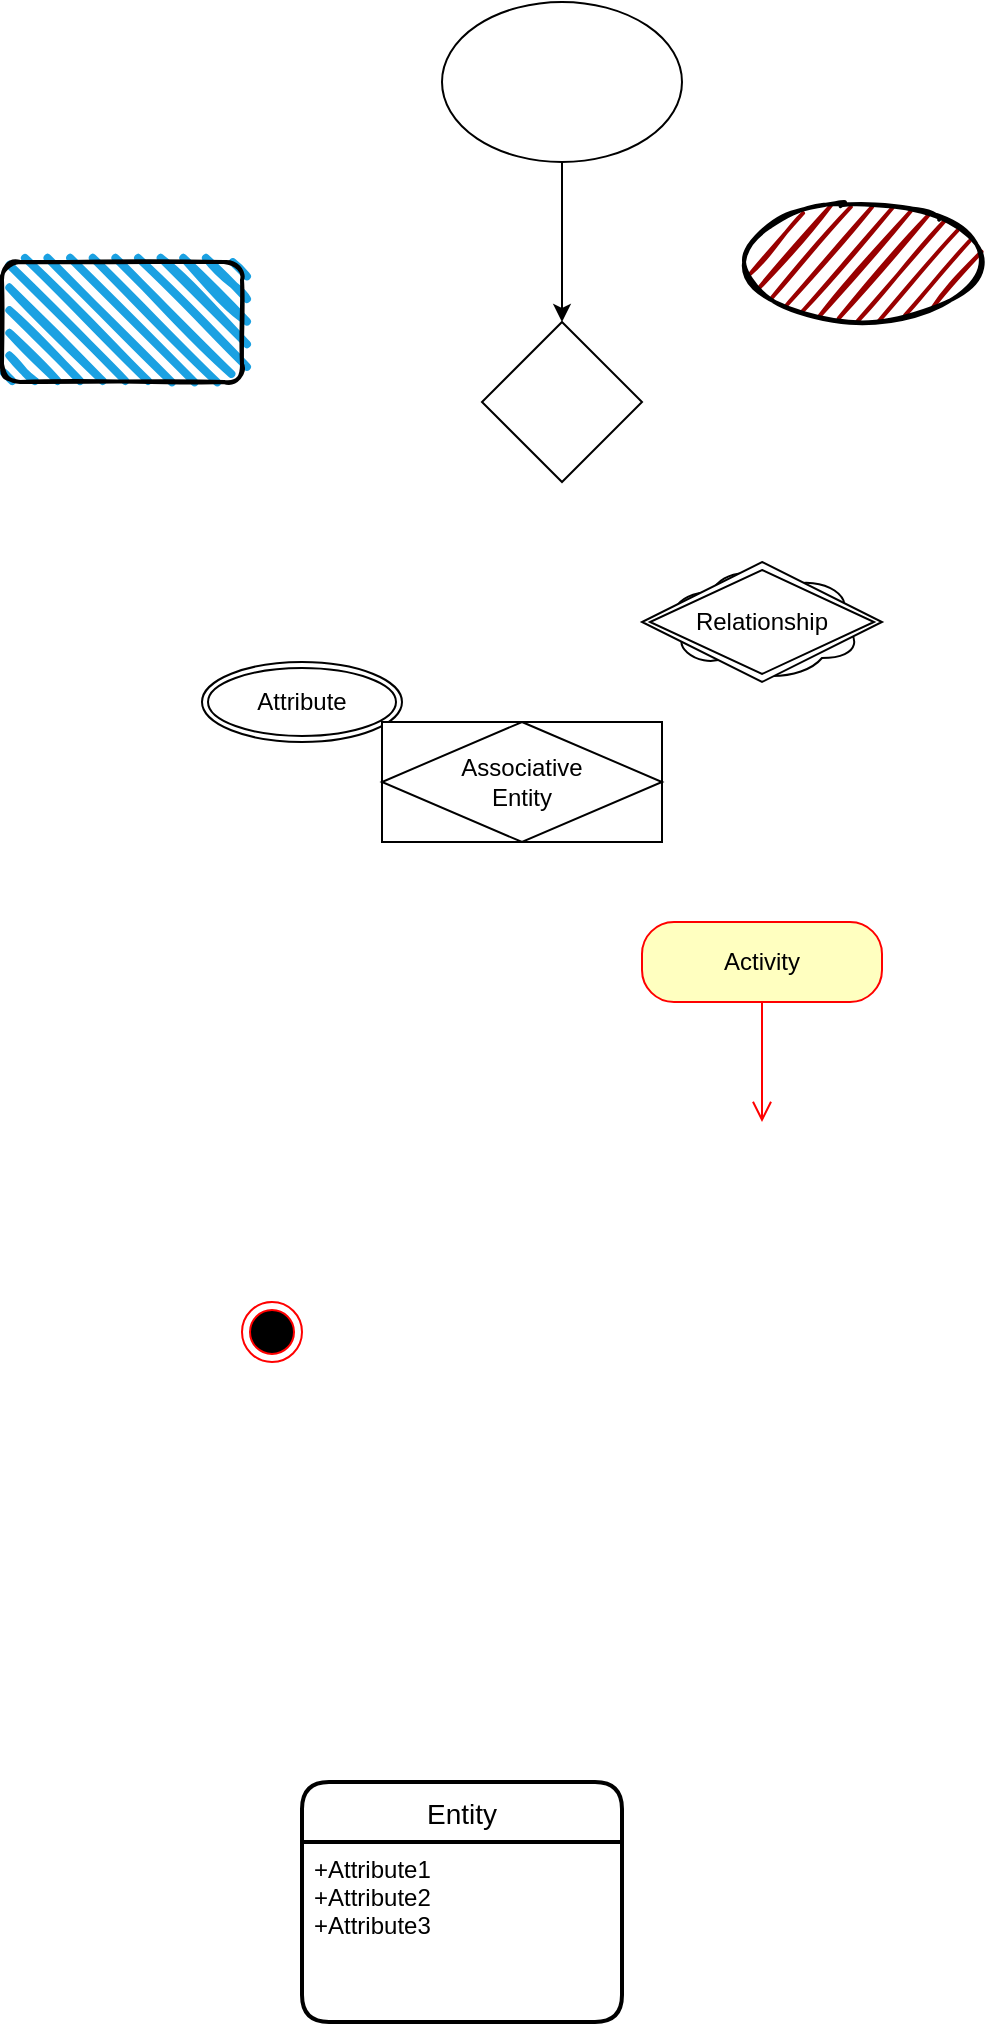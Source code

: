 <mxfile version="17.2.4" type="github">
  <diagram id="rW_Qxm2giM36Z7j2Cru5" name="Page-1">
    <mxGraphModel dx="1422" dy="772" grid="1" gridSize="10" guides="1" tooltips="1" connect="1" arrows="1" fold="1" page="1" pageScale="1" pageWidth="827" pageHeight="1169" math="0" shadow="0">
      <root>
        <mxCell id="0" />
        <mxCell id="1" parent="0" />
        <mxCell id="DyZG_olXjLvC-N-5UW_N-3" value="" style="edgeStyle=orthogonalEdgeStyle;rounded=0;orthogonalLoop=1;jettySize=auto;html=1;" edge="1" parent="1" source="DyZG_olXjLvC-N-5UW_N-1" target="DyZG_olXjLvC-N-5UW_N-2">
          <mxGeometry relative="1" as="geometry" />
        </mxCell>
        <mxCell id="DyZG_olXjLvC-N-5UW_N-1" value="" style="ellipse;whiteSpace=wrap;html=1;" vertex="1" parent="1">
          <mxGeometry x="250" y="90" width="120" height="80" as="geometry" />
        </mxCell>
        <mxCell id="DyZG_olXjLvC-N-5UW_N-2" value="" style="rhombus;whiteSpace=wrap;html=1;" vertex="1" parent="1">
          <mxGeometry x="270" y="250" width="80" height="80" as="geometry" />
        </mxCell>
        <mxCell id="DyZG_olXjLvC-N-5UW_N-4" value="Attribute" style="ellipse;shape=doubleEllipse;margin=3;whiteSpace=wrap;html=1;align=center;" vertex="1" parent="1">
          <mxGeometry x="130" y="420" width="100" height="40" as="geometry" />
        </mxCell>
        <mxCell id="DyZG_olXjLvC-N-5UW_N-5" value="Cloud" style="ellipse;shape=cloud;whiteSpace=wrap;html=1;align=center;" vertex="1" parent="1">
          <mxGeometry x="360" y="370" width="100" height="60" as="geometry" />
        </mxCell>
        <mxCell id="DyZG_olXjLvC-N-5UW_N-6" value="Relationship" style="shape=rhombus;double=1;perimeter=rhombusPerimeter;whiteSpace=wrap;html=1;align=center;" vertex="1" parent="1">
          <mxGeometry x="350" y="370" width="120" height="60" as="geometry" />
        </mxCell>
        <mxCell id="DyZG_olXjLvC-N-5UW_N-7" value="Associative&#xa;Entity" style="shape=associativeEntity;whiteSpace=wrap;html=1;align=center;" vertex="1" parent="1">
          <mxGeometry x="220" y="450" width="140" height="60" as="geometry" />
        </mxCell>
        <mxCell id="DyZG_olXjLvC-N-5UW_N-8" value="" style="ellipse;whiteSpace=wrap;html=1;strokeWidth=2;fillWeight=2;hachureGap=8;fillColor=#990000;fillStyle=dots;sketch=1;" vertex="1" parent="1">
          <mxGeometry x="400" y="190" width="120" height="60" as="geometry" />
        </mxCell>
        <mxCell id="DyZG_olXjLvC-N-5UW_N-9" value="" style="rounded=1;whiteSpace=wrap;html=1;strokeWidth=2;fillWeight=4;hachureGap=8;hachureAngle=45;fillColor=#1ba1e2;sketch=1;" vertex="1" parent="1">
          <mxGeometry x="30" y="220" width="120" height="60" as="geometry" />
        </mxCell>
        <mxCell id="DyZG_olXjLvC-N-5UW_N-10" value="Activity" style="rounded=1;whiteSpace=wrap;html=1;arcSize=40;fontColor=#000000;fillColor=#ffffc0;strokeColor=#ff0000;" vertex="1" parent="1">
          <mxGeometry x="350" y="550" width="120" height="40" as="geometry" />
        </mxCell>
        <mxCell id="DyZG_olXjLvC-N-5UW_N-11" value="" style="edgeStyle=orthogonalEdgeStyle;html=1;verticalAlign=bottom;endArrow=open;endSize=8;strokeColor=#ff0000;rounded=0;" edge="1" source="DyZG_olXjLvC-N-5UW_N-10" parent="1">
          <mxGeometry relative="1" as="geometry">
            <mxPoint x="410" y="650" as="targetPoint" />
          </mxGeometry>
        </mxCell>
        <mxCell id="DyZG_olXjLvC-N-5UW_N-12" value="" style="ellipse;html=1;shape=endState;fillColor=#000000;strokeColor=#ff0000;" vertex="1" parent="1">
          <mxGeometry x="150" y="740" width="30" height="30" as="geometry" />
        </mxCell>
        <mxCell id="DyZG_olXjLvC-N-5UW_N-13" value="Entity" style="swimlane;childLayout=stackLayout;horizontal=1;startSize=30;horizontalStack=0;rounded=1;fontSize=14;fontStyle=0;strokeWidth=2;resizeParent=0;resizeLast=1;shadow=0;dashed=0;align=center;" vertex="1" parent="1">
          <mxGeometry x="180" y="980" width="160" height="120" as="geometry" />
        </mxCell>
        <mxCell id="DyZG_olXjLvC-N-5UW_N-14" value="+Attribute1&#xa;+Attribute2&#xa;+Attribute3" style="align=left;strokeColor=none;fillColor=none;spacingLeft=4;fontSize=12;verticalAlign=top;resizable=0;rotatable=0;part=1;" vertex="1" parent="DyZG_olXjLvC-N-5UW_N-13">
          <mxGeometry y="30" width="160" height="90" as="geometry" />
        </mxCell>
      </root>
    </mxGraphModel>
  </diagram>
</mxfile>
